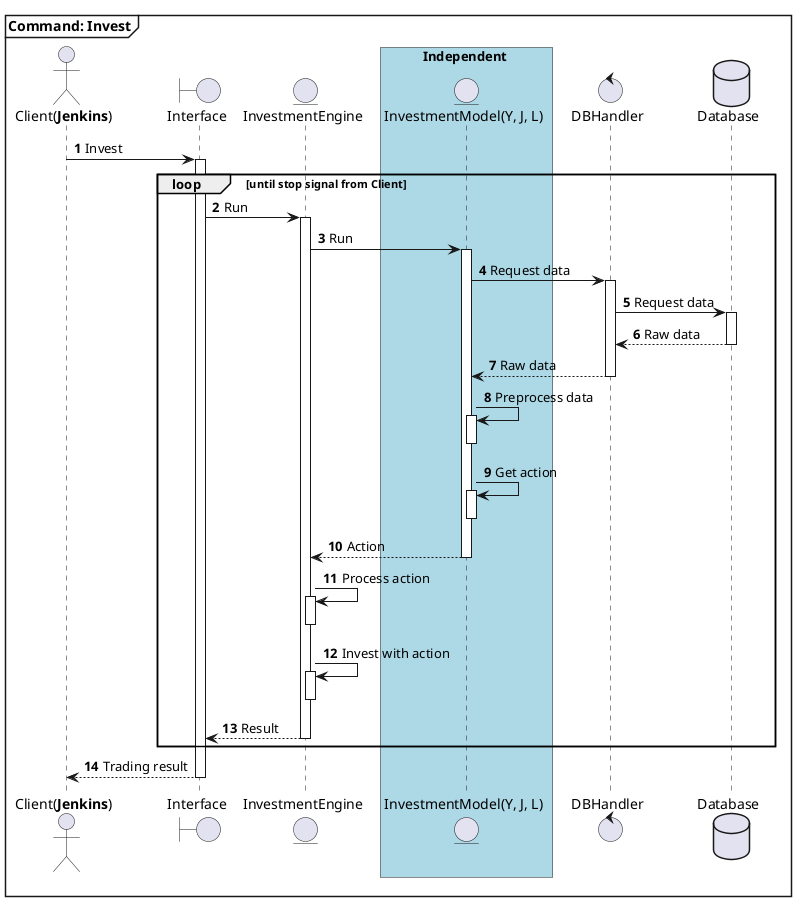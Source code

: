 @startuml
autonumber

mainframe **Command: Invest**

actor "Client(**Jenkins**)" as C
boundary Interface as I
entity InvestmentEngine as IE

box Independent #LightBlue
entity "InvestmentModel(Y, J, L)" as M
end box

control DBHandler as DBH
database Database as DB

C -> I ++: Invest
    loop #transparent until stop signal from Client
        I -> IE ++: Run
            IE -> M ++: Run
                M -> DBH ++: Request data
                    DBH -> DB ++: Request data
                        return Raw data
                    return Raw data

                M -> M ++: Preprocess data
                deactivate

                M -> M ++: Get action
                deactivate

                return Action

            IE -> IE ++: Process action
            deactivate

            IE -> IE ++: Invest with action
            deactivate

            return Result
    end

    return Trading result
@enduml

